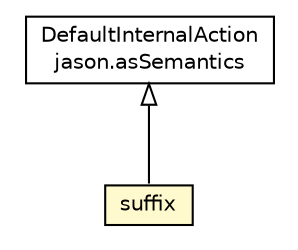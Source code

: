 #!/usr/local/bin/dot
#
# Class diagram 
# Generated by UMLGraph version R5_6_6-1-g9240c4 (http://www.umlgraph.org/)
#

digraph G {
	edge [fontname="Helvetica",fontsize=10,labelfontname="Helvetica",labelfontsize=10];
	node [fontname="Helvetica",fontsize=10,shape=plaintext];
	nodesep=0.25;
	ranksep=0.5;
	// jason.asSemantics.DefaultInternalAction
	c75152 [label=<<table title="jason.asSemantics.DefaultInternalAction" border="0" cellborder="1" cellspacing="0" cellpadding="2" port="p" href="../asSemantics/DefaultInternalAction.html">
		<tr><td><table border="0" cellspacing="0" cellpadding="1">
<tr><td align="center" balign="center"> DefaultInternalAction </td></tr>
<tr><td align="center" balign="center"> jason.asSemantics </td></tr>
		</table></td></tr>
		</table>>, URL="../asSemantics/DefaultInternalAction.html", fontname="Helvetica", fontcolor="black", fontsize=10.0];
	// jason.stdlib.suffix
	c75321 [label=<<table title="jason.stdlib.suffix" border="0" cellborder="1" cellspacing="0" cellpadding="2" port="p" bgcolor="lemonChiffon" href="./suffix.html">
		<tr><td><table border="0" cellspacing="0" cellpadding="1">
<tr><td align="center" balign="center"> suffix </td></tr>
		</table></td></tr>
		</table>>, URL="./suffix.html", fontname="Helvetica", fontcolor="black", fontsize=10.0];
	//jason.stdlib.suffix extends jason.asSemantics.DefaultInternalAction
	c75152:p -> c75321:p [dir=back,arrowtail=empty];
}

